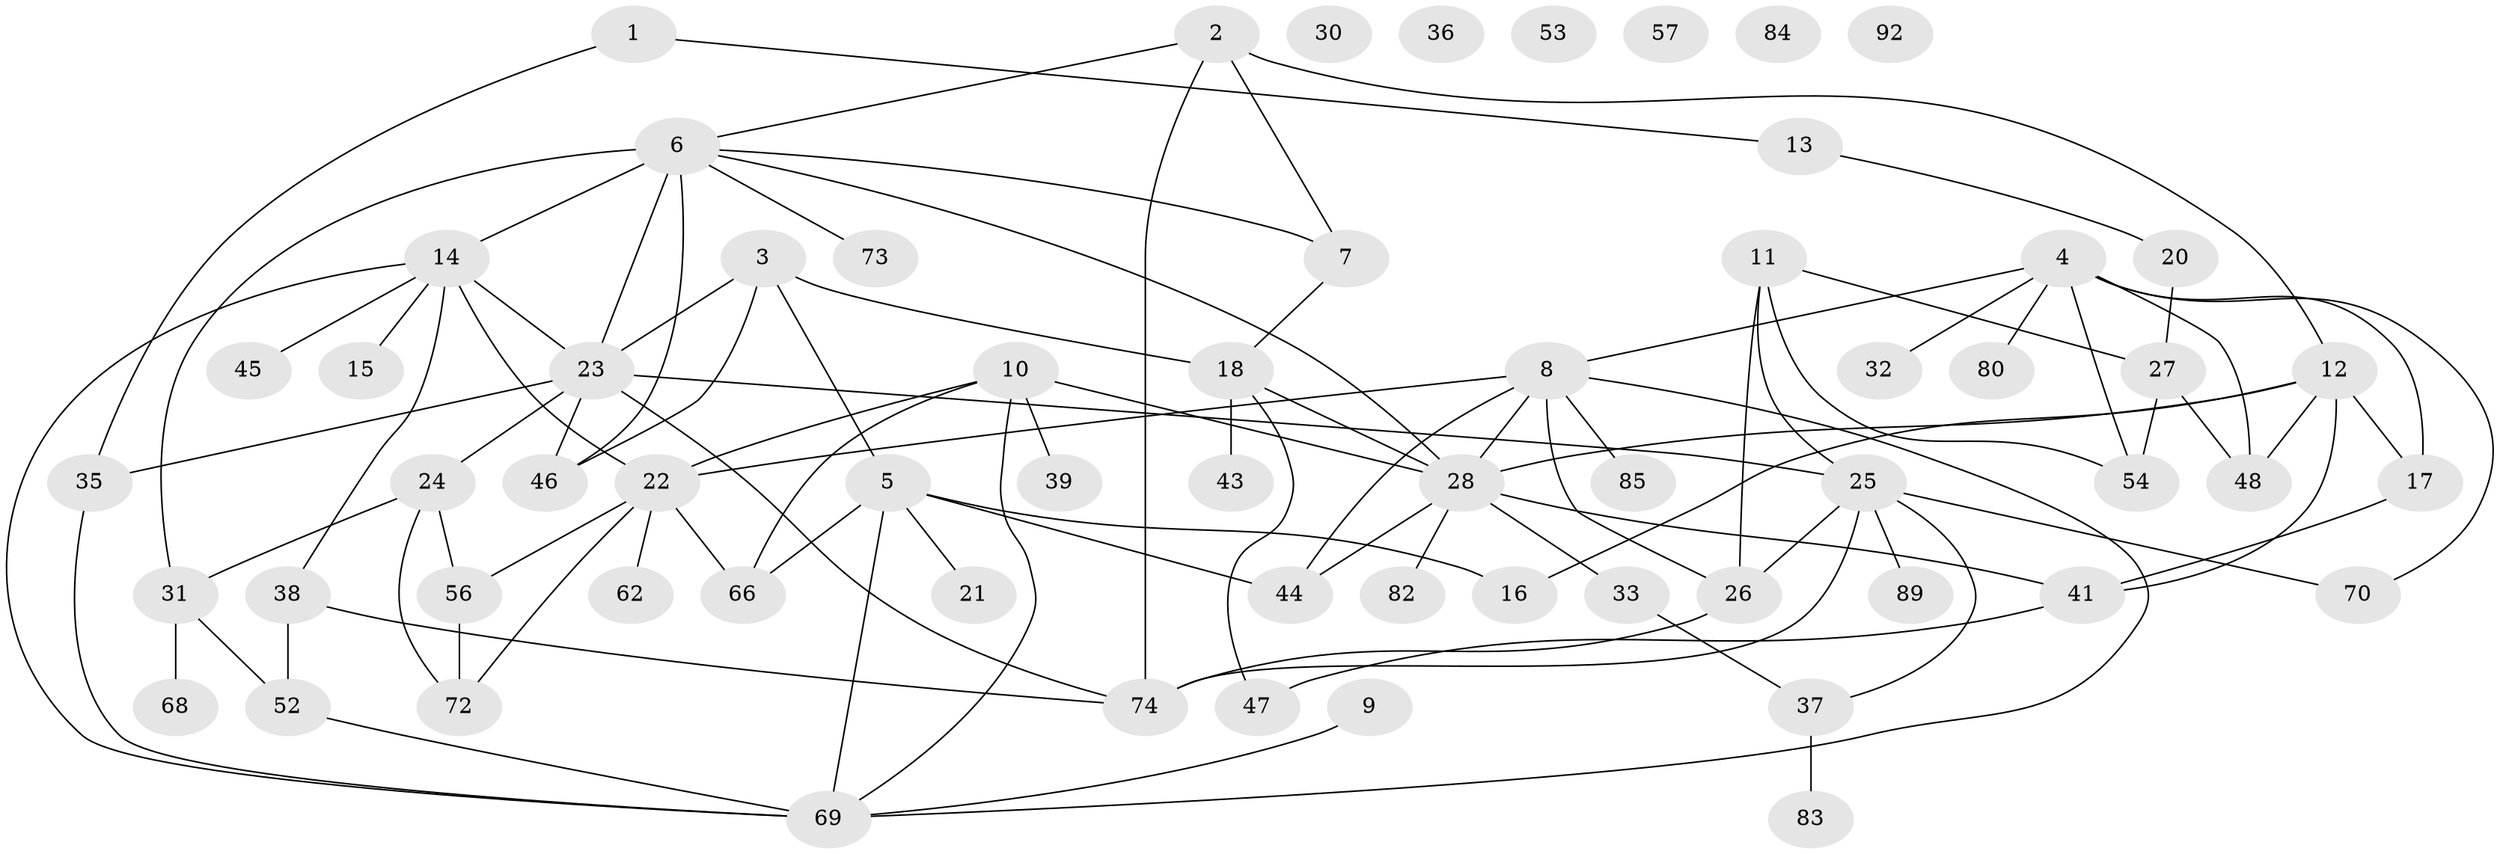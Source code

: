 // Generated by graph-tools (version 1.1) at 2025/23/03/03/25 07:23:26]
// undirected, 63 vertices, 97 edges
graph export_dot {
graph [start="1"]
  node [color=gray90,style=filled];
  1;
  2 [super="+49"];
  3 [super="+78"];
  4 [super="+67"];
  5 [super="+88"];
  6 [super="+65"];
  7;
  8 [super="+34"];
  9;
  10 [super="+51"];
  11 [super="+58"];
  12 [super="+93"];
  13 [super="+40"];
  14 [super="+86"];
  15;
  16;
  17 [super="+19"];
  18 [super="+60"];
  20;
  21;
  22 [super="+29"];
  23 [super="+59"];
  24 [super="+90"];
  25 [super="+79"];
  26 [super="+55"];
  27 [super="+42"];
  28 [super="+91"];
  30;
  31;
  32;
  33;
  35;
  36;
  37 [super="+63"];
  38;
  39;
  41 [super="+50"];
  43;
  44 [super="+76"];
  45;
  46 [super="+61"];
  47 [super="+81"];
  48 [super="+64"];
  52;
  53;
  54 [super="+75"];
  56;
  57;
  62;
  66;
  68 [super="+71"];
  69 [super="+87"];
  70;
  72;
  73;
  74 [super="+77"];
  80;
  82;
  83;
  84;
  85;
  89;
  92;
  1 -- 13;
  1 -- 35;
  2 -- 7;
  2 -- 74;
  2 -- 12;
  2 -- 6;
  3 -- 5;
  3 -- 23;
  3 -- 18;
  3 -- 46;
  4 -- 8;
  4 -- 17 [weight=2];
  4 -- 32;
  4 -- 48;
  4 -- 54;
  4 -- 80;
  4 -- 70;
  5 -- 16;
  5 -- 66;
  5 -- 21;
  5 -- 69;
  5 -- 44;
  6 -- 7;
  6 -- 31;
  6 -- 46 [weight=2];
  6 -- 23;
  6 -- 14;
  6 -- 73;
  6 -- 28;
  7 -- 18;
  8 -- 28;
  8 -- 22;
  8 -- 26;
  8 -- 69;
  8 -- 85;
  8 -- 44;
  9 -- 69;
  10 -- 28 [weight=2];
  10 -- 66;
  10 -- 69;
  10 -- 22;
  10 -- 39;
  11 -- 25;
  11 -- 26;
  11 -- 54;
  11 -- 27;
  12 -- 16;
  12 -- 41;
  12 -- 17;
  12 -- 28;
  12 -- 48;
  13 -- 20;
  14 -- 38;
  14 -- 23;
  14 -- 45;
  14 -- 15;
  14 -- 22;
  14 -- 69;
  17 -- 41;
  18 -- 28;
  18 -- 43;
  18 -- 47;
  20 -- 27;
  22 -- 62;
  22 -- 66;
  22 -- 72;
  22 -- 56;
  23 -- 74;
  23 -- 46;
  23 -- 24;
  23 -- 25;
  23 -- 35;
  24 -- 31;
  24 -- 56;
  24 -- 72;
  25 -- 37;
  25 -- 74;
  25 -- 89;
  25 -- 26;
  25 -- 70;
  26 -- 74;
  27 -- 48;
  27 -- 54;
  28 -- 33;
  28 -- 82;
  28 -- 41;
  28 -- 44;
  31 -- 52;
  31 -- 68;
  33 -- 37;
  35 -- 69;
  37 -- 83;
  38 -- 52;
  38 -- 74;
  41 -- 47;
  52 -- 69;
  56 -- 72;
}
